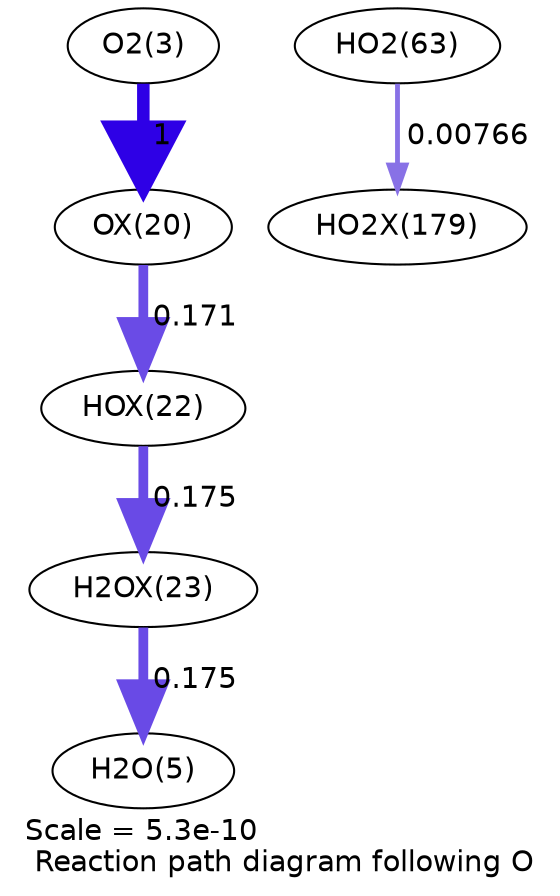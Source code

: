 digraph reaction_paths {
center=1;
s5 -> s58[fontname="Helvetica", penwidth=6, arrowsize=3, color="0.7, 1.5, 0.9"
, label=" 1"];
s58 -> s60[fontname="Helvetica", penwidth=4.67, arrowsize=2.33, color="0.7, 0.671, 0.9"
, label=" 0.171"];
s60 -> s61[fontname="Helvetica", penwidth=4.68, arrowsize=2.34, color="0.7, 0.675, 0.9"
, label=" 0.175"];
s61 -> s7[fontname="Helvetica", penwidth=4.69, arrowsize=2.34, color="0.7, 0.675, 0.9"
, label=" 0.175"];
s29 -> s76[fontname="Helvetica", penwidth=2.32, arrowsize=1.16, color="0.7, 0.508, 0.9"
, label=" 0.00766"];
s5 [ fontname="Helvetica", label="O2(3)"];
s7 [ fontname="Helvetica", label="H2O(5)"];
s29 [ fontname="Helvetica", label="HO2(63)"];
s58 [ fontname="Helvetica", label="OX(20)"];
s60 [ fontname="Helvetica", label="HOX(22)"];
s61 [ fontname="Helvetica", label="H2OX(23)"];
s76 [ fontname="Helvetica", label="HO2X(179)"];
 label = "Scale = 5.3e-10\l Reaction path diagram following O";
 fontname = "Helvetica";
}
